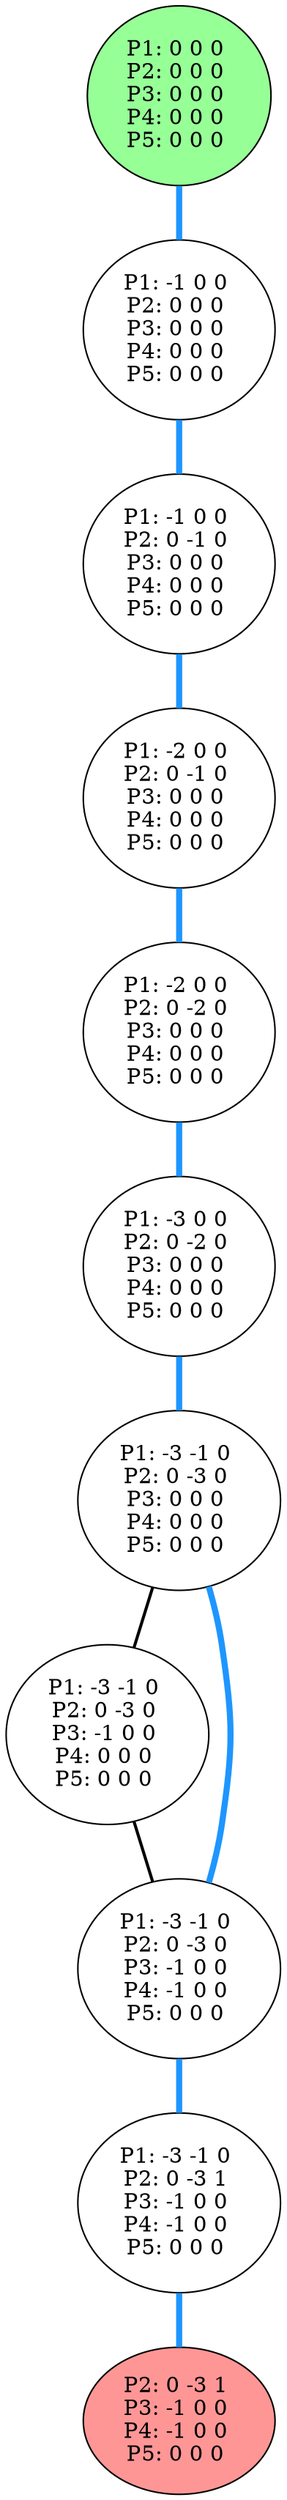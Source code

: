 graph G {
color = "black"
0 [label = "P1: 0 0 0 
P2: 0 0 0 
P3: 0 0 0 
P4: 0 0 0 
P5: 0 0 0 
",  style="filled", fillcolor = "#96FF96"];
1 [label = "P1: -1 0 0 
P2: 0 0 0 
P3: 0 0 0 
P4: 0 0 0 
P5: 0 0 0 
"];
2 [label = "P1: -1 0 0 
P2: 0 -1 0 
P3: 0 0 0 
P4: 0 0 0 
P5: 0 0 0 
"];
3 [label = "P1: -2 0 0 
P2: 0 -1 0 
P3: 0 0 0 
P4: 0 0 0 
P5: 0 0 0 
"];
4 [label = "P1: -2 0 0 
P2: 0 -2 0 
P3: 0 0 0 
P4: 0 0 0 
P5: 0 0 0 
"];
5 [label = "P1: -3 0 0 
P2: 0 -2 0 
P3: 0 0 0 
P4: 0 0 0 
P5: 0 0 0 
"];
6 [label = "P1: -3 -1 0 
P2: 0 -3 0 
P3: 0 0 0 
P4: 0 0 0 
P5: 0 0 0 
"];
7 [label = "P1: -3 -1 0 
P2: 0 -3 0 
P3: -1 0 0 
P4: 0 0 0 
P5: 0 0 0 
"];
8 [label = "P1: -3 -1 0 
P2: 0 -3 0 
P3: -1 0 0 
P4: -1 0 0 
P5: 0 0 0 
"];
9 [label = "P1: -3 -1 0 
P2: 0 -3 1 
P3: -1 0 0 
P4: -1 0 0 
P5: 0 0 0 
"];
99 [label = "P2: 0 -3 1 
P3: -1 0 0 
P4: -1 0 0 
P5: 0 0 0 
",  style="filled", fillcolor = "#FF9696"];
edge [style=bold];
0 -- 1 [color="#1E96FF", penwidth=4.0];

1 -- 2 [color="#1E96FF", penwidth=4.0];

2 -- 3 [color="#1E96FF", penwidth=4.0];

3 -- 4 [color="#1E96FF", penwidth=4.0];

4 -- 5 [color="#1E96FF", penwidth=4.0];

5 -- 6 [color="#1E96FF", penwidth=4.0];

6 -- 7 [color=black];
6 -- 8 [color="#1E96FF", penwidth=4.0];

7 -- 8 [color=black];

8 -- 9 [color="#1E96FF", penwidth=4.0];


9 -- 99 [color="#1E96FF", penwidth=4.0];
}
